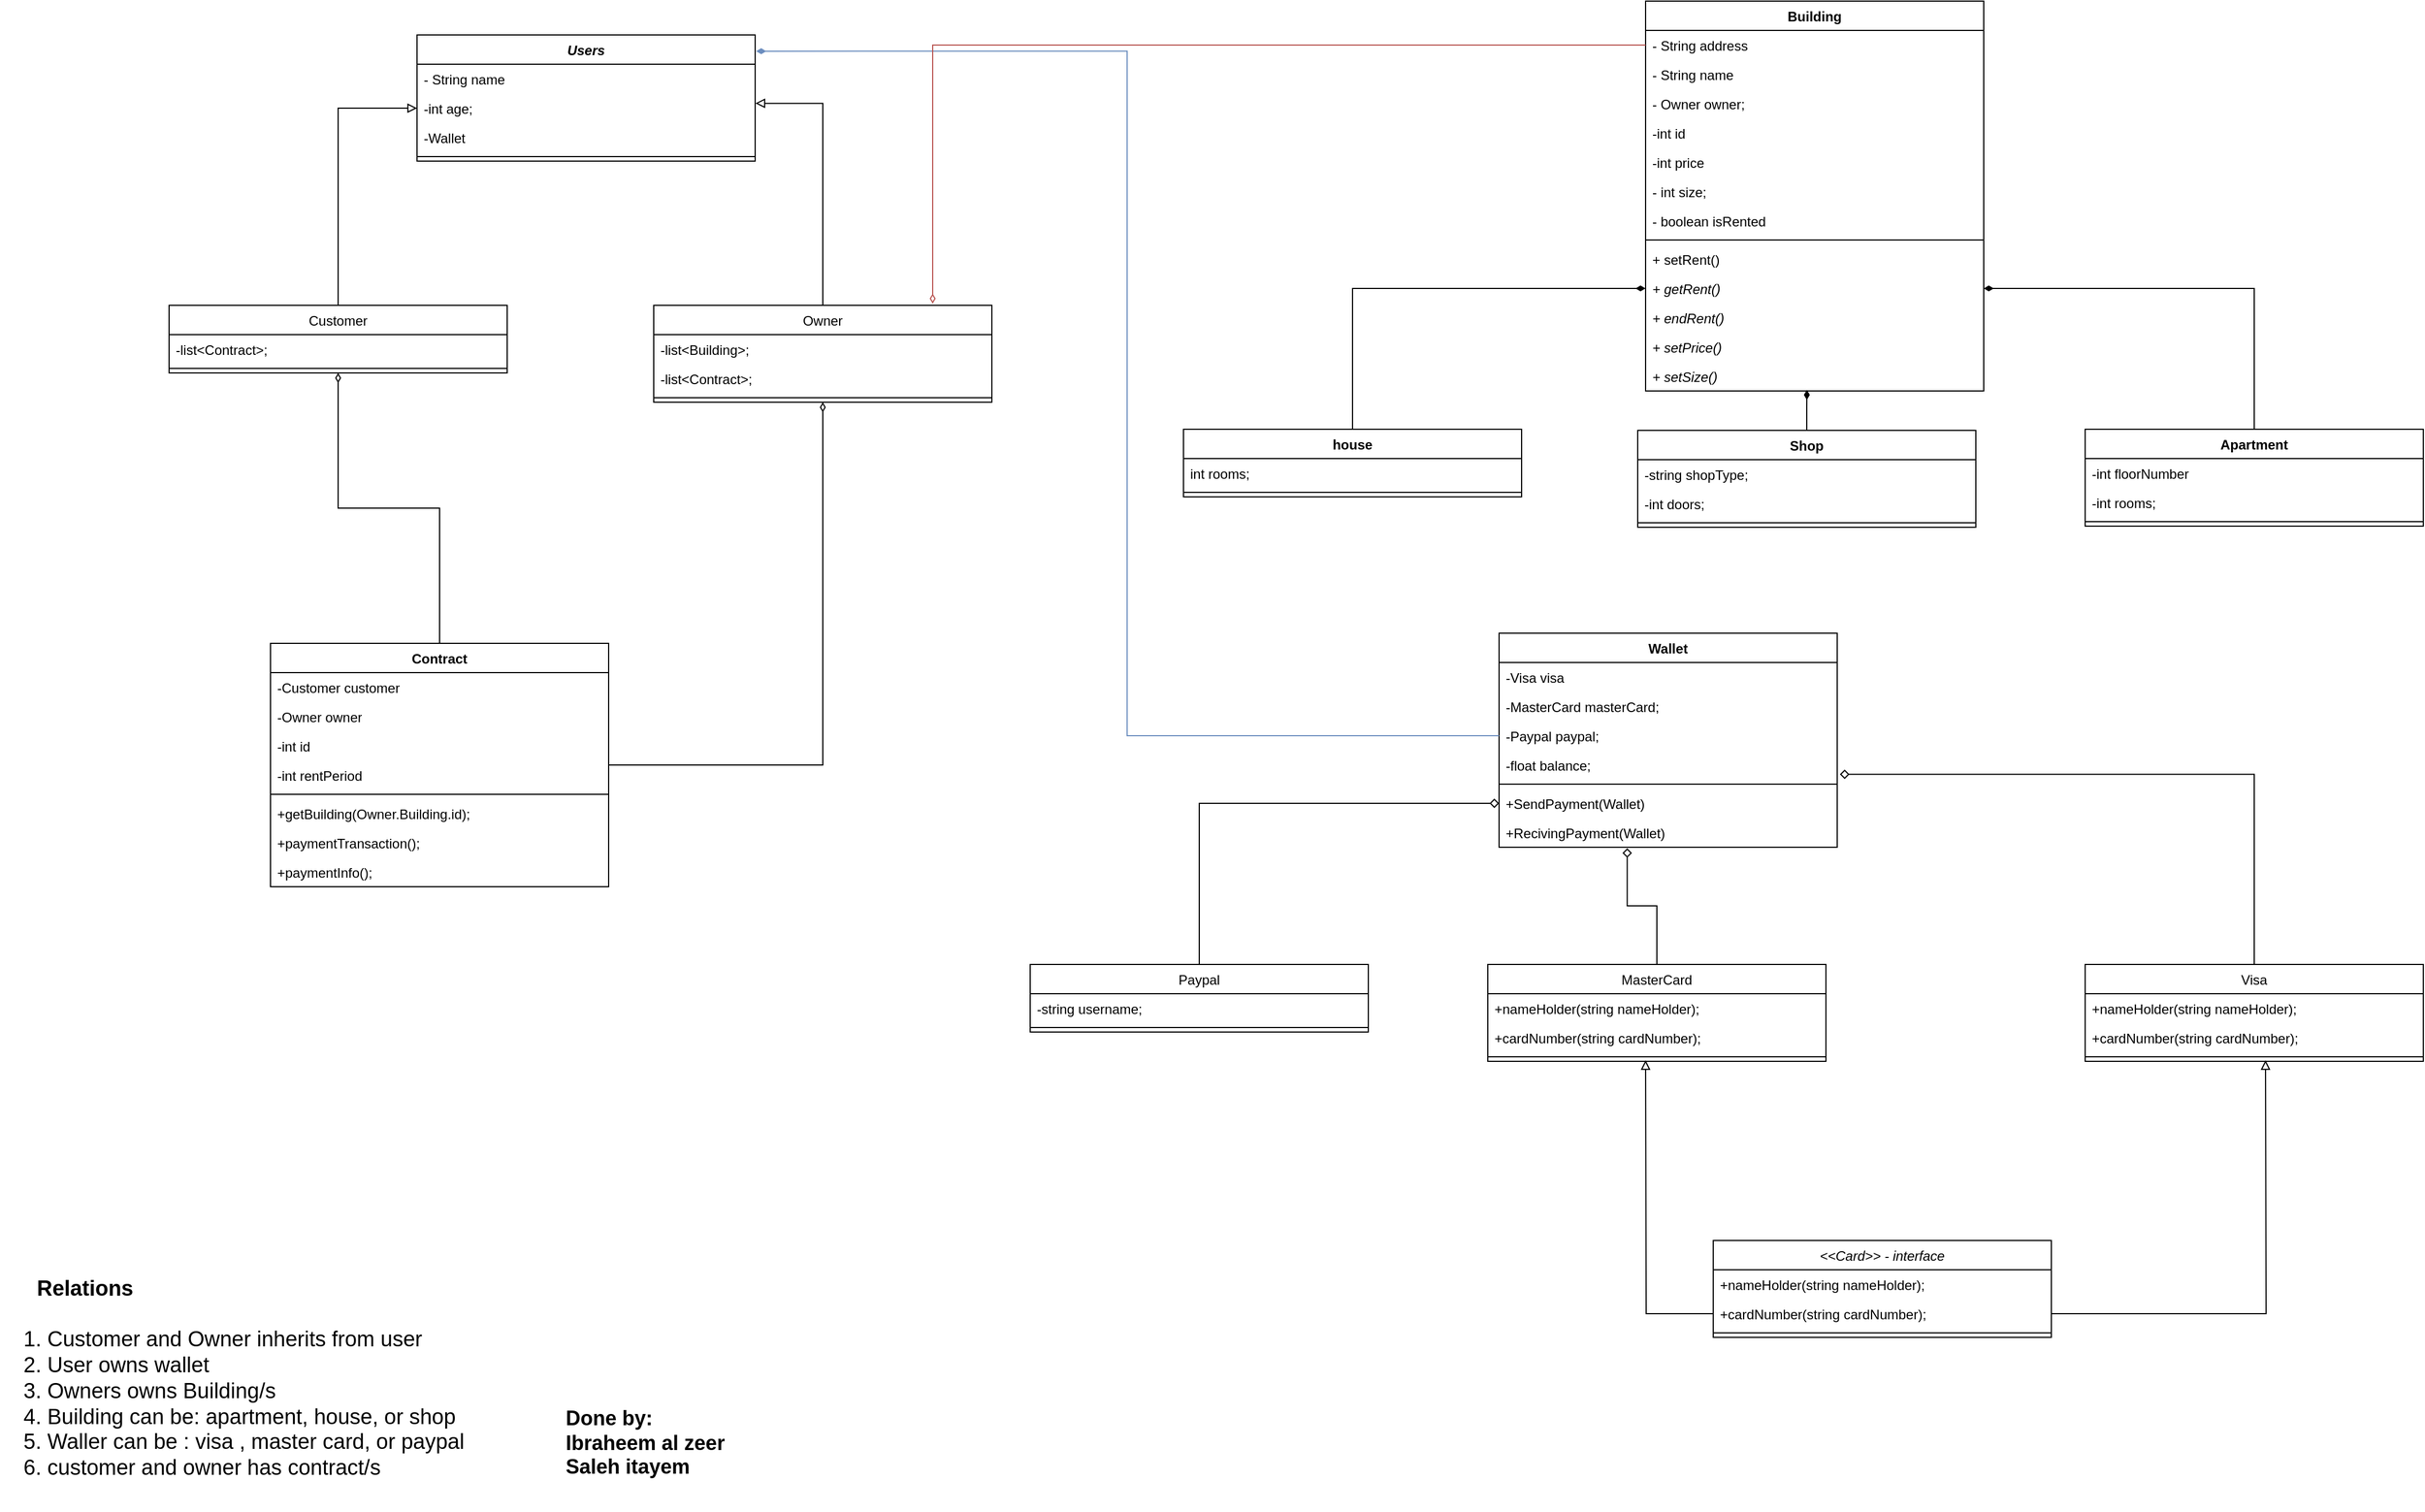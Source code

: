 <mxfile version="24.7.1" type="device">
  <diagram name="Page-1" id="h63VGv1vpdmXyHcXZFFz">
    <mxGraphModel dx="3648" dy="1568" grid="1" gridSize="10" guides="1" tooltips="1" connect="1" arrows="1" fold="1" page="1" pageScale="1" pageWidth="1200" pageHeight="500" math="0" shadow="0">
      <root>
        <mxCell id="0" />
        <mxCell id="1" parent="0" />
        <mxCell id="QfiqLgkKjQUeJas2C5BM-3" value="Building" style="swimlane;fontStyle=1;align=center;verticalAlign=top;childLayout=stackLayout;horizontal=1;startSize=26;horizontalStack=0;resizeParent=1;resizeParentMax=0;resizeLast=0;collapsible=1;marginBottom=0;whiteSpace=wrap;html=1;" parent="1" vertex="1">
          <mxGeometry x="280" y="110" width="300" height="346" as="geometry" />
        </mxCell>
        <mxCell id="QfiqLgkKjQUeJas2C5BM-4" value="- String address" style="text;strokeColor=none;fillColor=none;align=left;verticalAlign=top;spacingLeft=4;spacingRight=4;overflow=hidden;rotatable=0;points=[[0,0.5],[1,0.5]];portConstraint=eastwest;whiteSpace=wrap;html=1;" parent="QfiqLgkKjQUeJas2C5BM-3" vertex="1">
          <mxGeometry y="26" width="300" height="26" as="geometry" />
        </mxCell>
        <mxCell id="QfiqLgkKjQUeJas2C5BM-7" value="- String name" style="text;strokeColor=none;fillColor=none;align=left;verticalAlign=top;spacingLeft=4;spacingRight=4;overflow=hidden;rotatable=0;points=[[0,0.5],[1,0.5]];portConstraint=eastwest;whiteSpace=wrap;html=1;" parent="QfiqLgkKjQUeJas2C5BM-3" vertex="1">
          <mxGeometry y="52" width="300" height="26" as="geometry" />
        </mxCell>
        <mxCell id="QfiqLgkKjQUeJas2C5BM-9" value="- Owner owner;" style="text;strokeColor=none;fillColor=none;align=left;verticalAlign=top;spacingLeft=4;spacingRight=4;overflow=hidden;rotatable=0;points=[[0,0.5],[1,0.5]];portConstraint=eastwest;whiteSpace=wrap;html=1;" parent="QfiqLgkKjQUeJas2C5BM-3" vertex="1">
          <mxGeometry y="78" width="300" height="26" as="geometry" />
        </mxCell>
        <mxCell id="3cV9rweHaAhTVy3qozHT-165" value="-int id" style="text;strokeColor=none;fillColor=none;align=left;verticalAlign=top;spacingLeft=4;spacingRight=4;overflow=hidden;rotatable=0;points=[[0,0.5],[1,0.5]];portConstraint=eastwest;whiteSpace=wrap;html=1;" vertex="1" parent="QfiqLgkKjQUeJas2C5BM-3">
          <mxGeometry y="104" width="300" height="26" as="geometry" />
        </mxCell>
        <mxCell id="3cV9rweHaAhTVy3qozHT-25" value="-int price" style="text;strokeColor=none;fillColor=none;align=left;verticalAlign=top;spacingLeft=4;spacingRight=4;overflow=hidden;rotatable=0;points=[[0,0.5],[1,0.5]];portConstraint=eastwest;whiteSpace=wrap;html=1;" vertex="1" parent="QfiqLgkKjQUeJas2C5BM-3">
          <mxGeometry y="130" width="300" height="26" as="geometry" />
        </mxCell>
        <mxCell id="3cV9rweHaAhTVy3qozHT-23" value="- int size;" style="text;strokeColor=none;fillColor=none;align=left;verticalAlign=top;spacingLeft=4;spacingRight=4;overflow=hidden;rotatable=0;points=[[0,0.5],[1,0.5]];portConstraint=eastwest;whiteSpace=wrap;html=1;" vertex="1" parent="QfiqLgkKjQUeJas2C5BM-3">
          <mxGeometry y="156" width="300" height="26" as="geometry" />
        </mxCell>
        <mxCell id="QfiqLgkKjQUeJas2C5BM-8" value="- boolean isRented" style="text;strokeColor=none;fillColor=none;align=left;verticalAlign=top;spacingLeft=4;spacingRight=4;overflow=hidden;rotatable=0;points=[[0,0.5],[1,0.5]];portConstraint=eastwest;whiteSpace=wrap;html=1;" parent="QfiqLgkKjQUeJas2C5BM-3" vertex="1">
          <mxGeometry y="182" width="300" height="26" as="geometry" />
        </mxCell>
        <mxCell id="QfiqLgkKjQUeJas2C5BM-5" value="" style="line;strokeWidth=1;fillColor=none;align=left;verticalAlign=middle;spacingTop=-1;spacingLeft=3;spacingRight=3;rotatable=0;labelPosition=right;points=[];portConstraint=eastwest;strokeColor=inherit;" parent="QfiqLgkKjQUeJas2C5BM-3" vertex="1">
          <mxGeometry y="208" width="300" height="8" as="geometry" />
        </mxCell>
        <mxCell id="QfiqLgkKjQUeJas2C5BM-6" value="+ setRent()" style="text;strokeColor=none;fillColor=none;align=left;verticalAlign=top;spacingLeft=4;spacingRight=4;overflow=hidden;rotatable=0;points=[[0,0.5],[1,0.5]];portConstraint=eastwest;whiteSpace=wrap;html=1;" parent="QfiqLgkKjQUeJas2C5BM-3" vertex="1">
          <mxGeometry y="216" width="300" height="26" as="geometry" />
        </mxCell>
        <mxCell id="QfiqLgkKjQUeJas2C5BM-10" value="&lt;i&gt;+ getRent()&lt;/i&gt;" style="text;strokeColor=none;fillColor=none;align=left;verticalAlign=top;spacingLeft=4;spacingRight=4;overflow=hidden;rotatable=0;points=[[0,0.5],[1,0.5]];portConstraint=eastwest;whiteSpace=wrap;html=1;" parent="QfiqLgkKjQUeJas2C5BM-3" vertex="1">
          <mxGeometry y="242" width="300" height="26" as="geometry" />
        </mxCell>
        <mxCell id="QfiqLgkKjQUeJas2C5BM-11" value="&lt;i&gt;+ endRent()&lt;/i&gt;" style="text;strokeColor=none;fillColor=none;align=left;verticalAlign=top;spacingLeft=4;spacingRight=4;overflow=hidden;rotatable=0;points=[[0,0.5],[1,0.5]];portConstraint=eastwest;whiteSpace=wrap;html=1;" parent="QfiqLgkKjQUeJas2C5BM-3" vertex="1">
          <mxGeometry y="268" width="300" height="26" as="geometry" />
        </mxCell>
        <mxCell id="3cV9rweHaAhTVy3qozHT-26" value="&lt;i&gt;+ setPrice()&lt;/i&gt;" style="text;strokeColor=none;fillColor=none;align=left;verticalAlign=top;spacingLeft=4;spacingRight=4;overflow=hidden;rotatable=0;points=[[0,0.5],[1,0.5]];portConstraint=eastwest;whiteSpace=wrap;html=1;" vertex="1" parent="QfiqLgkKjQUeJas2C5BM-3">
          <mxGeometry y="294" width="300" height="26" as="geometry" />
        </mxCell>
        <mxCell id="3cV9rweHaAhTVy3qozHT-22" value="&lt;i&gt;+ setSize()&lt;span style=&quot;color: rgba(0, 0, 0, 0); font-family: monospace; font-size: 0px; text-wrap: nowrap;&quot;&gt;%3CmxGraphModel%3E%3Croot%3E%3CmxCell%20id%3D%220%22%2F%3E%3CmxCell%20id%3D%221%22%20parent%3D%220%22%2F%3E%3CmxCell%20id%3D%222%22%20value%3D%22-%20int%20size%3B%22%20style%3D%22text%3BstrokeColor%3Dnone%3BfillColor%3Dnone%3Balign%3Dleft%3BverticalAlign%3Dtop%3BspacingLeft%3D4%3BspacingRight%3D4%3Boverflow%3Dhidden%3Brotatable%3D0%3Bpoints%3D%5B%5B0%2C0.5%5D%2C%5B1%2C0.5%5D%5D%3BportConstraint%3Deastwest%3BwhiteSpace%3Dwrap%3Bhtml%3D1%3B%22%20vertex%3D%221%22%20parent%3D%221%22%3E%3CmxGeometry%20x%3D%22490%22%20y%3D%22134%22%20width%3D%22300%22%20height%3D%2226%22%20as%3D%22geometry%22%2F%3E%3C%2FmxCell%3E%3C%2Froot%3E%3C%2FmxGraphModel%3E&lt;/span&gt;&lt;/i&gt;" style="text;strokeColor=none;fillColor=none;align=left;verticalAlign=top;spacingLeft=4;spacingRight=4;overflow=hidden;rotatable=0;points=[[0,0.5],[1,0.5]];portConstraint=eastwest;whiteSpace=wrap;html=1;" vertex="1" parent="QfiqLgkKjQUeJas2C5BM-3">
          <mxGeometry y="320" width="300" height="26" as="geometry" />
        </mxCell>
        <mxCell id="3cV9rweHaAhTVy3qozHT-2" value="&lt;i&gt;Users&lt;/i&gt;" style="swimlane;fontStyle=1;align=center;verticalAlign=top;childLayout=stackLayout;horizontal=1;startSize=26;horizontalStack=0;resizeParent=1;resizeParentMax=0;resizeLast=0;collapsible=1;marginBottom=0;whiteSpace=wrap;html=1;" vertex="1" parent="1">
          <mxGeometry x="-810" y="140" width="300" height="112" as="geometry" />
        </mxCell>
        <mxCell id="3cV9rweHaAhTVy3qozHT-3" value="- String name" style="text;strokeColor=none;fillColor=none;align=left;verticalAlign=top;spacingLeft=4;spacingRight=4;overflow=hidden;rotatable=0;points=[[0,0.5],[1,0.5]];portConstraint=eastwest;whiteSpace=wrap;html=1;" vertex="1" parent="3cV9rweHaAhTVy3qozHT-2">
          <mxGeometry y="26" width="300" height="26" as="geometry" />
        </mxCell>
        <mxCell id="3cV9rweHaAhTVy3qozHT-4" value="-int age;" style="text;strokeColor=none;fillColor=none;align=left;verticalAlign=top;spacingLeft=4;spacingRight=4;overflow=hidden;rotatable=0;points=[[0,0.5],[1,0.5]];portConstraint=eastwest;whiteSpace=wrap;html=1;" vertex="1" parent="3cV9rweHaAhTVy3qozHT-2">
          <mxGeometry y="52" width="300" height="26" as="geometry" />
        </mxCell>
        <mxCell id="3cV9rweHaAhTVy3qozHT-5" value="-Wallet" style="text;strokeColor=none;fillColor=none;align=left;verticalAlign=top;spacingLeft=4;spacingRight=4;overflow=hidden;rotatable=0;points=[[0,0.5],[1,0.5]];portConstraint=eastwest;whiteSpace=wrap;html=1;" vertex="1" parent="3cV9rweHaAhTVy3qozHT-2">
          <mxGeometry y="78" width="300" height="26" as="geometry" />
        </mxCell>
        <mxCell id="3cV9rweHaAhTVy3qozHT-7" value="" style="line;strokeWidth=1;fillColor=none;align=left;verticalAlign=middle;spacingTop=-1;spacingLeft=3;spacingRight=3;rotatable=0;labelPosition=right;points=[];portConstraint=eastwest;strokeColor=inherit;" vertex="1" parent="3cV9rweHaAhTVy3qozHT-2">
          <mxGeometry y="104" width="300" height="8" as="geometry" />
        </mxCell>
        <mxCell id="3cV9rweHaAhTVy3qozHT-54" style="edgeStyle=orthogonalEdgeStyle;rounded=0;orthogonalLoop=1;jettySize=auto;html=1;entryX=1;entryY=0.5;entryDx=0;entryDy=0;endArrow=diamondThin;endFill=1;" edge="1" parent="1" source="3cV9rweHaAhTVy3qozHT-27" target="QfiqLgkKjQUeJas2C5BM-10">
          <mxGeometry relative="1" as="geometry" />
        </mxCell>
        <mxCell id="3cV9rweHaAhTVy3qozHT-27" value="Apartment" style="swimlane;fontStyle=1;align=center;verticalAlign=top;childLayout=stackLayout;horizontal=1;startSize=26;horizontalStack=0;resizeParent=1;resizeParentMax=0;resizeLast=0;collapsible=1;marginBottom=0;whiteSpace=wrap;html=1;" vertex="1" parent="1">
          <mxGeometry x="670" y="490" width="300" height="86" as="geometry" />
        </mxCell>
        <mxCell id="3cV9rweHaAhTVy3qozHT-43" value="-int floorNumber" style="text;strokeColor=none;fillColor=none;align=left;verticalAlign=top;spacingLeft=4;spacingRight=4;overflow=hidden;rotatable=0;points=[[0,0.5],[1,0.5]];portConstraint=eastwest;whiteSpace=wrap;html=1;" vertex="1" parent="3cV9rweHaAhTVy3qozHT-27">
          <mxGeometry y="26" width="300" height="26" as="geometry" />
        </mxCell>
        <mxCell id="3cV9rweHaAhTVy3qozHT-33" value="-int rooms;" style="text;strokeColor=none;fillColor=none;align=left;verticalAlign=top;spacingLeft=4;spacingRight=4;overflow=hidden;rotatable=0;points=[[0,0.5],[1,0.5]];portConstraint=eastwest;whiteSpace=wrap;html=1;" vertex="1" parent="3cV9rweHaAhTVy3qozHT-27">
          <mxGeometry y="52" width="300" height="26" as="geometry" />
        </mxCell>
        <mxCell id="3cV9rweHaAhTVy3qozHT-34" value="" style="line;strokeWidth=1;fillColor=none;align=left;verticalAlign=middle;spacingTop=-1;spacingLeft=3;spacingRight=3;rotatable=0;labelPosition=right;points=[];portConstraint=eastwest;strokeColor=inherit;" vertex="1" parent="3cV9rweHaAhTVy3qozHT-27">
          <mxGeometry y="78" width="300" height="8" as="geometry" />
        </mxCell>
        <mxCell id="3cV9rweHaAhTVy3qozHT-40" value="Shop" style="swimlane;fontStyle=1;align=center;verticalAlign=top;childLayout=stackLayout;horizontal=1;startSize=26;horizontalStack=0;resizeParent=1;resizeParentMax=0;resizeLast=0;collapsible=1;marginBottom=0;whiteSpace=wrap;html=1;" vertex="1" parent="1">
          <mxGeometry x="273" y="491" width="300" height="86" as="geometry" />
        </mxCell>
        <mxCell id="3cV9rweHaAhTVy3qozHT-41" value="-string shopType;" style="text;strokeColor=none;fillColor=none;align=left;verticalAlign=top;spacingLeft=4;spacingRight=4;overflow=hidden;rotatable=0;points=[[0,0.5],[1,0.5]];portConstraint=eastwest;whiteSpace=wrap;html=1;" vertex="1" parent="3cV9rweHaAhTVy3qozHT-40">
          <mxGeometry y="26" width="300" height="26" as="geometry" />
        </mxCell>
        <mxCell id="3cV9rweHaAhTVy3qozHT-44" value="-int doors;" style="text;strokeColor=none;fillColor=none;align=left;verticalAlign=top;spacingLeft=4;spacingRight=4;overflow=hidden;rotatable=0;points=[[0,0.5],[1,0.5]];portConstraint=eastwest;whiteSpace=wrap;html=1;" vertex="1" parent="3cV9rweHaAhTVy3qozHT-40">
          <mxGeometry y="52" width="300" height="26" as="geometry" />
        </mxCell>
        <mxCell id="3cV9rweHaAhTVy3qozHT-42" value="" style="line;strokeWidth=1;fillColor=none;align=left;verticalAlign=middle;spacingTop=-1;spacingLeft=3;spacingRight=3;rotatable=0;labelPosition=right;points=[];portConstraint=eastwest;strokeColor=inherit;" vertex="1" parent="3cV9rweHaAhTVy3qozHT-40">
          <mxGeometry y="78" width="300" height="8" as="geometry" />
        </mxCell>
        <mxCell id="3cV9rweHaAhTVy3qozHT-56" style="edgeStyle=orthogonalEdgeStyle;rounded=0;orthogonalLoop=1;jettySize=auto;html=1;entryX=0;entryY=0.5;entryDx=0;entryDy=0;endArrow=diamondThin;endFill=1;" edge="1" parent="1" source="3cV9rweHaAhTVy3qozHT-45" target="QfiqLgkKjQUeJas2C5BM-10">
          <mxGeometry relative="1" as="geometry" />
        </mxCell>
        <mxCell id="3cV9rweHaAhTVy3qozHT-45" value="house" style="swimlane;fontStyle=1;align=center;verticalAlign=top;childLayout=stackLayout;horizontal=1;startSize=26;horizontalStack=0;resizeParent=1;resizeParentMax=0;resizeLast=0;collapsible=1;marginBottom=0;whiteSpace=wrap;html=1;" vertex="1" parent="1">
          <mxGeometry x="-130" y="490" width="300" height="60" as="geometry" />
        </mxCell>
        <mxCell id="3cV9rweHaAhTVy3qozHT-47" value="int rooms;" style="text;strokeColor=none;fillColor=none;align=left;verticalAlign=top;spacingLeft=4;spacingRight=4;overflow=hidden;rotatable=0;points=[[0,0.5],[1,0.5]];portConstraint=eastwest;whiteSpace=wrap;html=1;" vertex="1" parent="3cV9rweHaAhTVy3qozHT-45">
          <mxGeometry y="26" width="300" height="26" as="geometry" />
        </mxCell>
        <mxCell id="3cV9rweHaAhTVy3qozHT-48" value="" style="line;strokeWidth=1;fillColor=none;align=left;verticalAlign=middle;spacingTop=-1;spacingLeft=3;spacingRight=3;rotatable=0;labelPosition=right;points=[];portConstraint=eastwest;strokeColor=inherit;" vertex="1" parent="3cV9rweHaAhTVy3qozHT-45">
          <mxGeometry y="52" width="300" height="8" as="geometry" />
        </mxCell>
        <mxCell id="3cV9rweHaAhTVy3qozHT-55" style="edgeStyle=orthogonalEdgeStyle;rounded=0;orthogonalLoop=1;jettySize=auto;html=1;entryX=0.477;entryY=0.962;entryDx=0;entryDy=0;entryPerimeter=0;endArrow=diamondThin;endFill=1;" edge="1" parent="1" source="3cV9rweHaAhTVy3qozHT-40" target="3cV9rweHaAhTVy3qozHT-22">
          <mxGeometry relative="1" as="geometry" />
        </mxCell>
        <mxCell id="3cV9rweHaAhTVy3qozHT-57" value="&lt;span style=&quot;font-weight: normal;&quot;&gt;Owner&lt;/span&gt;" style="swimlane;fontStyle=1;align=center;verticalAlign=top;childLayout=stackLayout;horizontal=1;startSize=26;horizontalStack=0;resizeParent=1;resizeParentMax=0;resizeLast=0;collapsible=1;marginBottom=0;whiteSpace=wrap;html=1;" vertex="1" parent="1">
          <mxGeometry x="-600" y="380" width="300" height="86" as="geometry" />
        </mxCell>
        <mxCell id="3cV9rweHaAhTVy3qozHT-62" value="-list&amp;lt;Building&amp;gt;;" style="text;strokeColor=none;fillColor=none;align=left;verticalAlign=top;spacingLeft=4;spacingRight=4;overflow=hidden;rotatable=0;points=[[0,0.5],[1,0.5]];portConstraint=eastwest;whiteSpace=wrap;html=1;" vertex="1" parent="3cV9rweHaAhTVy3qozHT-57">
          <mxGeometry y="26" width="300" height="26" as="geometry" />
        </mxCell>
        <mxCell id="3cV9rweHaAhTVy3qozHT-65" value="-list&amp;lt;Contract&amp;gt;;" style="text;strokeColor=none;fillColor=none;align=left;verticalAlign=top;spacingLeft=4;spacingRight=4;overflow=hidden;rotatable=0;points=[[0,0.5],[1,0.5]];portConstraint=eastwest;whiteSpace=wrap;html=1;" vertex="1" parent="3cV9rweHaAhTVy3qozHT-57">
          <mxGeometry y="52" width="300" height="26" as="geometry" />
        </mxCell>
        <mxCell id="3cV9rweHaAhTVy3qozHT-63" value="" style="line;strokeWidth=1;fillColor=none;align=left;verticalAlign=middle;spacingTop=-1;spacingLeft=3;spacingRight=3;rotatable=0;labelPosition=right;points=[];portConstraint=eastwest;strokeColor=inherit;" vertex="1" parent="3cV9rweHaAhTVy3qozHT-57">
          <mxGeometry y="78" width="300" height="8" as="geometry" />
        </mxCell>
        <mxCell id="3cV9rweHaAhTVy3qozHT-84" style="edgeStyle=orthogonalEdgeStyle;rounded=0;orthogonalLoop=1;jettySize=auto;html=1;entryX=0;entryY=0.5;entryDx=0;entryDy=0;endArrow=block;endFill=0;" edge="1" parent="1" source="3cV9rweHaAhTVy3qozHT-66" target="3cV9rweHaAhTVy3qozHT-4">
          <mxGeometry relative="1" as="geometry" />
        </mxCell>
        <mxCell id="3cV9rweHaAhTVy3qozHT-66" value="&lt;span style=&quot;font-weight: normal;&quot;&gt;Customer&lt;/span&gt;" style="swimlane;fontStyle=1;align=center;verticalAlign=top;childLayout=stackLayout;horizontal=1;startSize=26;horizontalStack=0;resizeParent=1;resizeParentMax=0;resizeLast=0;collapsible=1;marginBottom=0;whiteSpace=wrap;html=1;" vertex="1" parent="1">
          <mxGeometry x="-1030" y="380" width="300" height="60" as="geometry" />
        </mxCell>
        <mxCell id="3cV9rweHaAhTVy3qozHT-68" value="-list&amp;lt;Contract&amp;gt;;" style="text;strokeColor=none;fillColor=none;align=left;verticalAlign=top;spacingLeft=4;spacingRight=4;overflow=hidden;rotatable=0;points=[[0,0.5],[1,0.5]];portConstraint=eastwest;whiteSpace=wrap;html=1;" vertex="1" parent="3cV9rweHaAhTVy3qozHT-66">
          <mxGeometry y="26" width="300" height="26" as="geometry" />
        </mxCell>
        <mxCell id="3cV9rweHaAhTVy3qozHT-70" value="" style="line;strokeWidth=1;fillColor=none;align=left;verticalAlign=middle;spacingTop=-1;spacingLeft=3;spacingRight=3;rotatable=0;labelPosition=right;points=[];portConstraint=eastwest;strokeColor=inherit;" vertex="1" parent="3cV9rweHaAhTVy3qozHT-66">
          <mxGeometry y="52" width="300" height="8" as="geometry" />
        </mxCell>
        <mxCell id="3cV9rweHaAhTVy3qozHT-85" style="edgeStyle=orthogonalEdgeStyle;rounded=0;orthogonalLoop=1;jettySize=auto;html=1;entryX=1.001;entryY=0.335;entryDx=0;entryDy=0;entryPerimeter=0;endArrow=block;endFill=0;" edge="1" parent="1" source="3cV9rweHaAhTVy3qozHT-57" target="3cV9rweHaAhTVy3qozHT-4">
          <mxGeometry relative="1" as="geometry" />
        </mxCell>
        <mxCell id="3cV9rweHaAhTVy3qozHT-110" value="Wallet" style="swimlane;fontStyle=1;align=center;verticalAlign=top;childLayout=stackLayout;horizontal=1;startSize=26;horizontalStack=0;resizeParent=1;resizeParentMax=0;resizeLast=0;collapsible=1;marginBottom=0;whiteSpace=wrap;html=1;" vertex="1" parent="1">
          <mxGeometry x="150" y="671" width="300" height="190" as="geometry" />
        </mxCell>
        <mxCell id="3cV9rweHaAhTVy3qozHT-111" value="-Visa visa" style="text;strokeColor=none;fillColor=none;align=left;verticalAlign=top;spacingLeft=4;spacingRight=4;overflow=hidden;rotatable=0;points=[[0,0.5],[1,0.5]];portConstraint=eastwest;whiteSpace=wrap;html=1;" vertex="1" parent="3cV9rweHaAhTVy3qozHT-110">
          <mxGeometry y="26" width="300" height="26" as="geometry" />
        </mxCell>
        <mxCell id="3cV9rweHaAhTVy3qozHT-112" value="-MasterCard masterCard;" style="text;strokeColor=none;fillColor=none;align=left;verticalAlign=top;spacingLeft=4;spacingRight=4;overflow=hidden;rotatable=0;points=[[0,0.5],[1,0.5]];portConstraint=eastwest;whiteSpace=wrap;html=1;" vertex="1" parent="3cV9rweHaAhTVy3qozHT-110">
          <mxGeometry y="52" width="300" height="26" as="geometry" />
        </mxCell>
        <mxCell id="3cV9rweHaAhTVy3qozHT-113" value="-Paypal paypal;" style="text;strokeColor=none;fillColor=none;align=left;verticalAlign=top;spacingLeft=4;spacingRight=4;overflow=hidden;rotatable=0;points=[[0,0.5],[1,0.5]];portConstraint=eastwest;whiteSpace=wrap;html=1;" vertex="1" parent="3cV9rweHaAhTVy3qozHT-110">
          <mxGeometry y="78" width="300" height="26" as="geometry" />
        </mxCell>
        <mxCell id="3cV9rweHaAhTVy3qozHT-114" value="-float balance;" style="text;strokeColor=none;fillColor=none;align=left;verticalAlign=top;spacingLeft=4;spacingRight=4;overflow=hidden;rotatable=0;points=[[0,0.5],[1,0.5]];portConstraint=eastwest;whiteSpace=wrap;html=1;" vertex="1" parent="3cV9rweHaAhTVy3qozHT-110">
          <mxGeometry y="104" width="300" height="26" as="geometry" />
        </mxCell>
        <mxCell id="3cV9rweHaAhTVy3qozHT-115" value="" style="line;strokeWidth=1;fillColor=none;align=left;verticalAlign=middle;spacingTop=-1;spacingLeft=3;spacingRight=3;rotatable=0;labelPosition=right;points=[];portConstraint=eastwest;strokeColor=inherit;" vertex="1" parent="3cV9rweHaAhTVy3qozHT-110">
          <mxGeometry y="130" width="300" height="8" as="geometry" />
        </mxCell>
        <mxCell id="3cV9rweHaAhTVy3qozHT-116" value="+SendPayment(Wallet)" style="text;strokeColor=none;fillColor=none;align=left;verticalAlign=top;spacingLeft=4;spacingRight=4;overflow=hidden;rotatable=0;points=[[0,0.5],[1,0.5]];portConstraint=eastwest;whiteSpace=wrap;html=1;" vertex="1" parent="3cV9rweHaAhTVy3qozHT-110">
          <mxGeometry y="138" width="300" height="26" as="geometry" />
        </mxCell>
        <mxCell id="3cV9rweHaAhTVy3qozHT-117" value="+RecivingPayment(Wallet)" style="text;strokeColor=none;fillColor=none;align=left;verticalAlign=top;spacingLeft=4;spacingRight=4;overflow=hidden;rotatable=0;points=[[0,0.5],[1,0.5]];portConstraint=eastwest;whiteSpace=wrap;html=1;" vertex="1" parent="3cV9rweHaAhTVy3qozHT-110">
          <mxGeometry y="164" width="300" height="26" as="geometry" />
        </mxCell>
        <mxCell id="3cV9rweHaAhTVy3qozHT-138" style="edgeStyle=orthogonalEdgeStyle;rounded=0;orthogonalLoop=1;jettySize=auto;html=1;fillColor=#f8cecc;strokeColor=none;" edge="1" parent="1" source="3cV9rweHaAhTVy3qozHT-118" target="3cV9rweHaAhTVy3qozHT-117">
          <mxGeometry relative="1" as="geometry" />
        </mxCell>
        <mxCell id="3cV9rweHaAhTVy3qozHT-118" value="&lt;span style=&quot;font-weight: normal;&quot;&gt;Visa&lt;/span&gt;" style="swimlane;fontStyle=1;align=center;verticalAlign=top;childLayout=stackLayout;horizontal=1;startSize=26;horizontalStack=0;resizeParent=1;resizeParentMax=0;resizeLast=0;collapsible=1;marginBottom=0;whiteSpace=wrap;html=1;" vertex="1" parent="1">
          <mxGeometry x="670" y="965" width="300" height="86" as="geometry" />
        </mxCell>
        <mxCell id="3cV9rweHaAhTVy3qozHT-119" value="+nameHolder(string nameHolder);" style="text;strokeColor=none;fillColor=none;align=left;verticalAlign=top;spacingLeft=4;spacingRight=4;overflow=hidden;rotatable=0;points=[[0,0.5],[1,0.5]];portConstraint=eastwest;whiteSpace=wrap;html=1;" vertex="1" parent="3cV9rweHaAhTVy3qozHT-118">
          <mxGeometry y="26" width="300" height="26" as="geometry" />
        </mxCell>
        <mxCell id="3cV9rweHaAhTVy3qozHT-120" value="+cardNumber(string cardNumber);" style="text;strokeColor=none;fillColor=none;align=left;verticalAlign=top;spacingLeft=4;spacingRight=4;overflow=hidden;rotatable=0;points=[[0,0.5],[1,0.5]];portConstraint=eastwest;whiteSpace=wrap;html=1;" vertex="1" parent="3cV9rweHaAhTVy3qozHT-118">
          <mxGeometry y="52" width="300" height="26" as="geometry" />
        </mxCell>
        <mxCell id="3cV9rweHaAhTVy3qozHT-121" value="" style="line;strokeWidth=1;fillColor=none;align=left;verticalAlign=middle;spacingTop=-1;spacingLeft=3;spacingRight=3;rotatable=0;labelPosition=right;points=[];portConstraint=eastwest;strokeColor=inherit;" vertex="1" parent="3cV9rweHaAhTVy3qozHT-118">
          <mxGeometry y="78" width="300" height="8" as="geometry" />
        </mxCell>
        <mxCell id="3cV9rweHaAhTVy3qozHT-122" value="&lt;span style=&quot;font-weight: normal;&quot;&gt;MasterCard&lt;/span&gt;" style="swimlane;fontStyle=1;align=center;verticalAlign=top;childLayout=stackLayout;horizontal=1;startSize=26;horizontalStack=0;resizeParent=1;resizeParentMax=0;resizeLast=0;collapsible=1;marginBottom=0;whiteSpace=wrap;html=1;" vertex="1" parent="1">
          <mxGeometry x="140" y="965" width="300" height="86" as="geometry" />
        </mxCell>
        <mxCell id="3cV9rweHaAhTVy3qozHT-123" value="+nameHolder(string nameHolder);" style="text;strokeColor=none;fillColor=none;align=left;verticalAlign=top;spacingLeft=4;spacingRight=4;overflow=hidden;rotatable=0;points=[[0,0.5],[1,0.5]];portConstraint=eastwest;whiteSpace=wrap;html=1;" vertex="1" parent="3cV9rweHaAhTVy3qozHT-122">
          <mxGeometry y="26" width="300" height="26" as="geometry" />
        </mxCell>
        <mxCell id="3cV9rweHaAhTVy3qozHT-124" value="+cardNumber(string cardNumber);" style="text;strokeColor=none;fillColor=none;align=left;verticalAlign=top;spacingLeft=4;spacingRight=4;overflow=hidden;rotatable=0;points=[[0,0.5],[1,0.5]];portConstraint=eastwest;whiteSpace=wrap;html=1;" vertex="1" parent="3cV9rweHaAhTVy3qozHT-122">
          <mxGeometry y="52" width="300" height="26" as="geometry" />
        </mxCell>
        <mxCell id="3cV9rweHaAhTVy3qozHT-125" value="" style="line;strokeWidth=1;fillColor=none;align=left;verticalAlign=middle;spacingTop=-1;spacingLeft=3;spacingRight=3;rotatable=0;labelPosition=right;points=[];portConstraint=eastwest;strokeColor=inherit;" vertex="1" parent="3cV9rweHaAhTVy3qozHT-122">
          <mxGeometry y="78" width="300" height="8" as="geometry" />
        </mxCell>
        <mxCell id="3cV9rweHaAhTVy3qozHT-136" style="edgeStyle=orthogonalEdgeStyle;rounded=0;orthogonalLoop=1;jettySize=auto;html=1;endArrow=diamond;endFill=0;" edge="1" parent="1" source="3cV9rweHaAhTVy3qozHT-126" target="3cV9rweHaAhTVy3qozHT-116">
          <mxGeometry relative="1" as="geometry" />
        </mxCell>
        <mxCell id="3cV9rweHaAhTVy3qozHT-126" value="&lt;span style=&quot;font-weight: normal;&quot;&gt;Paypal&lt;/span&gt;" style="swimlane;fontStyle=1;align=center;verticalAlign=top;childLayout=stackLayout;horizontal=1;startSize=26;horizontalStack=0;resizeParent=1;resizeParentMax=0;resizeLast=0;collapsible=1;marginBottom=0;whiteSpace=wrap;html=1;" vertex="1" parent="1">
          <mxGeometry x="-266" y="965" width="300" height="60" as="geometry" />
        </mxCell>
        <mxCell id="3cV9rweHaAhTVy3qozHT-127" value="-string username;" style="text;strokeColor=none;fillColor=none;align=left;verticalAlign=top;spacingLeft=4;spacingRight=4;overflow=hidden;rotatable=0;points=[[0,0.5],[1,0.5]];portConstraint=eastwest;whiteSpace=wrap;html=1;" vertex="1" parent="3cV9rweHaAhTVy3qozHT-126">
          <mxGeometry y="26" width="300" height="26" as="geometry" />
        </mxCell>
        <mxCell id="3cV9rweHaAhTVy3qozHT-128" value="" style="line;strokeWidth=1;fillColor=none;align=left;verticalAlign=middle;spacingTop=-1;spacingLeft=3;spacingRight=3;rotatable=0;labelPosition=right;points=[];portConstraint=eastwest;strokeColor=inherit;" vertex="1" parent="3cV9rweHaAhTVy3qozHT-126">
          <mxGeometry y="52" width="300" height="8" as="geometry" />
        </mxCell>
        <mxCell id="3cV9rweHaAhTVy3qozHT-129" value="&lt;span style=&quot;font-weight: normal;&quot;&gt;&lt;i&gt;&amp;lt;&amp;lt;Card&amp;gt;&amp;gt; - interface&lt;/i&gt;&lt;/span&gt;" style="swimlane;fontStyle=1;align=center;verticalAlign=top;childLayout=stackLayout;horizontal=1;startSize=26;horizontalStack=0;resizeParent=1;resizeParentMax=0;resizeLast=0;collapsible=1;marginBottom=0;whiteSpace=wrap;html=1;" vertex="1" parent="1">
          <mxGeometry x="340" y="1210" width="300" height="86" as="geometry" />
        </mxCell>
        <mxCell id="3cV9rweHaAhTVy3qozHT-130" value="+nameHolder(string nameHolder);" style="text;strokeColor=none;fillColor=none;align=left;verticalAlign=top;spacingLeft=4;spacingRight=4;overflow=hidden;rotatable=0;points=[[0,0.5],[1,0.5]];portConstraint=eastwest;whiteSpace=wrap;html=1;" vertex="1" parent="3cV9rweHaAhTVy3qozHT-129">
          <mxGeometry y="26" width="300" height="26" as="geometry" />
        </mxCell>
        <mxCell id="3cV9rweHaAhTVy3qozHT-140" style="edgeStyle=orthogonalEdgeStyle;rounded=0;orthogonalLoop=1;jettySize=auto;html=1;exitX=1;exitY=0.5;exitDx=0;exitDy=0;endArrow=block;endFill=0;" edge="1" parent="3cV9rweHaAhTVy3qozHT-129" source="3cV9rweHaAhTVy3qozHT-131">
          <mxGeometry relative="1" as="geometry">
            <mxPoint x="490.0" y="-160" as="targetPoint" />
          </mxGeometry>
        </mxCell>
        <mxCell id="3cV9rweHaAhTVy3qozHT-141" style="edgeStyle=orthogonalEdgeStyle;rounded=0;orthogonalLoop=1;jettySize=auto;html=1;endArrow=block;endFill=0;" edge="1" parent="3cV9rweHaAhTVy3qozHT-129" source="3cV9rweHaAhTVy3qozHT-131">
          <mxGeometry relative="1" as="geometry">
            <mxPoint x="-60.0" y="-160" as="targetPoint" />
          </mxGeometry>
        </mxCell>
        <mxCell id="3cV9rweHaAhTVy3qozHT-131" value="+cardNumber(string cardNumber);" style="text;strokeColor=none;fillColor=none;align=left;verticalAlign=top;spacingLeft=4;spacingRight=4;overflow=hidden;rotatable=0;points=[[0,0.5],[1,0.5]];portConstraint=eastwest;whiteSpace=wrap;html=1;" vertex="1" parent="3cV9rweHaAhTVy3qozHT-129">
          <mxGeometry y="52" width="300" height="26" as="geometry" />
        </mxCell>
        <mxCell id="3cV9rweHaAhTVy3qozHT-132" value="" style="line;strokeWidth=1;fillColor=none;align=left;verticalAlign=middle;spacingTop=-1;spacingLeft=3;spacingRight=3;rotatable=0;labelPosition=right;points=[];portConstraint=eastwest;strokeColor=inherit;" vertex="1" parent="3cV9rweHaAhTVy3qozHT-129">
          <mxGeometry y="78" width="300" height="8" as="geometry" />
        </mxCell>
        <mxCell id="3cV9rweHaAhTVy3qozHT-139" style="edgeStyle=orthogonalEdgeStyle;rounded=0;orthogonalLoop=1;jettySize=auto;html=1;exitX=0.5;exitY=0;exitDx=0;exitDy=0;entryX=1.008;entryY=0.817;entryDx=0;entryDy=0;entryPerimeter=0;endArrow=diamond;endFill=0;" edge="1" parent="1" source="3cV9rweHaAhTVy3qozHT-118" target="3cV9rweHaAhTVy3qozHT-114">
          <mxGeometry relative="1" as="geometry" />
        </mxCell>
        <mxCell id="3cV9rweHaAhTVy3qozHT-142" style="edgeStyle=orthogonalEdgeStyle;rounded=0;orthogonalLoop=1;jettySize=auto;html=1;exitX=0.5;exitY=0;exitDx=0;exitDy=0;entryX=0.379;entryY=1.034;entryDx=0;entryDy=0;entryPerimeter=0;endArrow=diamond;endFill=0;" edge="1" parent="1" source="3cV9rweHaAhTVy3qozHT-122" target="3cV9rweHaAhTVy3qozHT-117">
          <mxGeometry relative="1" as="geometry" />
        </mxCell>
        <mxCell id="3cV9rweHaAhTVy3qozHT-158" style="edgeStyle=orthogonalEdgeStyle;rounded=0;orthogonalLoop=1;jettySize=auto;html=1;entryX=0.5;entryY=1;entryDx=0;entryDy=0;endArrow=diamondThin;endFill=0;" edge="1" parent="1" source="3cV9rweHaAhTVy3qozHT-143" target="3cV9rweHaAhTVy3qozHT-57">
          <mxGeometry relative="1" as="geometry" />
        </mxCell>
        <mxCell id="3cV9rweHaAhTVy3qozHT-159" style="edgeStyle=orthogonalEdgeStyle;rounded=0;orthogonalLoop=1;jettySize=auto;html=1;entryX=0.5;entryY=1;entryDx=0;entryDy=0;endArrow=diamondThin;endFill=0;" edge="1" parent="1" source="3cV9rweHaAhTVy3qozHT-143" target="3cV9rweHaAhTVy3qozHT-66">
          <mxGeometry relative="1" as="geometry" />
        </mxCell>
        <mxCell id="3cV9rweHaAhTVy3qozHT-143" value="Contract" style="swimlane;fontStyle=1;align=center;verticalAlign=top;childLayout=stackLayout;horizontal=1;startSize=26;horizontalStack=0;resizeParent=1;resizeParentMax=0;resizeLast=0;collapsible=1;marginBottom=0;whiteSpace=wrap;html=1;" vertex="1" parent="1">
          <mxGeometry x="-940" y="680" width="300" height="216" as="geometry" />
        </mxCell>
        <mxCell id="3cV9rweHaAhTVy3qozHT-144" value="-Customer customer" style="text;strokeColor=none;fillColor=none;align=left;verticalAlign=top;spacingLeft=4;spacingRight=4;overflow=hidden;rotatable=0;points=[[0,0.5],[1,0.5]];portConstraint=eastwest;whiteSpace=wrap;html=1;" vertex="1" parent="3cV9rweHaAhTVy3qozHT-143">
          <mxGeometry y="26" width="300" height="26" as="geometry" />
        </mxCell>
        <mxCell id="3cV9rweHaAhTVy3qozHT-145" value="-Owner owner" style="text;strokeColor=none;fillColor=none;align=left;verticalAlign=top;spacingLeft=4;spacingRight=4;overflow=hidden;rotatable=0;points=[[0,0.5],[1,0.5]];portConstraint=eastwest;whiteSpace=wrap;html=1;" vertex="1" parent="3cV9rweHaAhTVy3qozHT-143">
          <mxGeometry y="52" width="300" height="26" as="geometry" />
        </mxCell>
        <mxCell id="3cV9rweHaAhTVy3qozHT-166" value="-int id" style="text;strokeColor=none;fillColor=none;align=left;verticalAlign=top;spacingLeft=4;spacingRight=4;overflow=hidden;rotatable=0;points=[[0,0.5],[1,0.5]];portConstraint=eastwest;whiteSpace=wrap;html=1;" vertex="1" parent="3cV9rweHaAhTVy3qozHT-143">
          <mxGeometry y="78" width="300" height="26" as="geometry" />
        </mxCell>
        <mxCell id="3cV9rweHaAhTVy3qozHT-146" value="-int rentPeriod" style="text;strokeColor=none;fillColor=none;align=left;verticalAlign=top;spacingLeft=4;spacingRight=4;overflow=hidden;rotatable=0;points=[[0,0.5],[1,0.5]];portConstraint=eastwest;whiteSpace=wrap;html=1;" vertex="1" parent="3cV9rweHaAhTVy3qozHT-143">
          <mxGeometry y="104" width="300" height="26" as="geometry" />
        </mxCell>
        <mxCell id="3cV9rweHaAhTVy3qozHT-150" value="" style="line;strokeWidth=1;fillColor=none;align=left;verticalAlign=middle;spacingTop=-1;spacingLeft=3;spacingRight=3;rotatable=0;labelPosition=right;points=[];portConstraint=eastwest;strokeColor=inherit;" vertex="1" parent="3cV9rweHaAhTVy3qozHT-143">
          <mxGeometry y="130" width="300" height="8" as="geometry" />
        </mxCell>
        <mxCell id="3cV9rweHaAhTVy3qozHT-164" value="+getBuilding(Owner.Building.id);" style="text;strokeColor=none;fillColor=none;align=left;verticalAlign=top;spacingLeft=4;spacingRight=4;overflow=hidden;rotatable=0;points=[[0,0.5],[1,0.5]];portConstraint=eastwest;whiteSpace=wrap;html=1;" vertex="1" parent="3cV9rweHaAhTVy3qozHT-143">
          <mxGeometry y="138" width="300" height="26" as="geometry" />
        </mxCell>
        <mxCell id="3cV9rweHaAhTVy3qozHT-155" value="+paymentTransaction();" style="text;strokeColor=none;fillColor=none;align=left;verticalAlign=top;spacingLeft=4;spacingRight=4;overflow=hidden;rotatable=0;points=[[0,0.5],[1,0.5]];portConstraint=eastwest;whiteSpace=wrap;html=1;" vertex="1" parent="3cV9rweHaAhTVy3qozHT-143">
          <mxGeometry y="164" width="300" height="26" as="geometry" />
        </mxCell>
        <mxCell id="3cV9rweHaAhTVy3qozHT-157" value="+paymentInfo();" style="text;strokeColor=none;fillColor=none;align=left;verticalAlign=top;spacingLeft=4;spacingRight=4;overflow=hidden;rotatable=0;points=[[0,0.5],[1,0.5]];portConstraint=eastwest;whiteSpace=wrap;html=1;" vertex="1" parent="3cV9rweHaAhTVy3qozHT-143">
          <mxGeometry y="190" width="300" height="26" as="geometry" />
        </mxCell>
        <mxCell id="3cV9rweHaAhTVy3qozHT-160" style="edgeStyle=orthogonalEdgeStyle;rounded=0;orthogonalLoop=1;jettySize=auto;html=1;entryX=1.003;entryY=0.129;entryDx=0;entryDy=0;entryPerimeter=0;endArrow=diamondThin;endFill=1;fillColor=#dae8fc;strokeColor=#6c8ebf;" edge="1" parent="1" source="3cV9rweHaAhTVy3qozHT-113" target="3cV9rweHaAhTVy3qozHT-2">
          <mxGeometry relative="1" as="geometry" />
        </mxCell>
        <mxCell id="3cV9rweHaAhTVy3qozHT-163" style="edgeStyle=orthogonalEdgeStyle;rounded=0;orthogonalLoop=1;jettySize=auto;html=1;entryX=0.825;entryY=-0.017;entryDx=0;entryDy=0;entryPerimeter=0;fillColor=#f8cecc;strokeColor=#b85450;endArrow=diamondThin;endFill=0;" edge="1" parent="1" source="QfiqLgkKjQUeJas2C5BM-4" target="3cV9rweHaAhTVy3qozHT-57">
          <mxGeometry relative="1" as="geometry" />
        </mxCell>
        <mxCell id="3cV9rweHaAhTVy3qozHT-168" value="&lt;ol style=&quot;font-size: 19px;&quot;&gt;&lt;li&gt;Customer and Owner inherits from user&lt;/li&gt;&lt;li&gt;User owns wallet&lt;/li&gt;&lt;li&gt;&lt;span style=&quot;text-align: center;&quot;&gt;Owners owns Building/s&lt;/span&gt;&lt;/li&gt;&lt;li&gt;&lt;span style=&quot;text-align: center;&quot;&gt;Building can be: apartment, house, or shop&lt;/span&gt;&lt;/li&gt;&lt;li&gt;&lt;span style=&quot;text-align: center;&quot;&gt;Waller can be : visa , master card, or paypal&lt;/span&gt;&lt;/li&gt;&lt;li&gt;&lt;span style=&quot;text-align: center;&quot;&gt;customer and owner has contract/s&lt;/span&gt;&lt;/li&gt;&lt;/ol&gt;" style="text;html=1;align=left;verticalAlign=middle;resizable=0;points=[];autosize=1;strokeColor=none;fillColor=none;fontSize=17;" vertex="1" parent="1">
          <mxGeometry x="-1180" y="1260" width="430" height="190" as="geometry" />
        </mxCell>
        <mxCell id="3cV9rweHaAhTVy3qozHT-265" value="&lt;font style=&quot;font-size: 19px;&quot;&gt;&lt;b&gt;Relations&lt;/b&gt;&lt;/font&gt;" style="text;html=1;align=center;verticalAlign=middle;resizable=0;points=[];autosize=1;strokeColor=none;fillColor=none;" vertex="1" parent="1">
          <mxGeometry x="-1160" y="1233" width="110" height="40" as="geometry" />
        </mxCell>
        <mxCell id="3cV9rweHaAhTVy3qozHT-266" value="Done by:&lt;br style=&quot;font-size: 18px;&quot;&gt;Ibraheem al zeer&lt;br style=&quot;font-size: 18px;&quot;&gt;Saleh itayem" style="text;html=1;align=left;verticalAlign=middle;resizable=0;points=[];autosize=1;strokeColor=none;fillColor=none;fontStyle=1;fontSize=18;" vertex="1" parent="1">
          <mxGeometry x="-680" y="1350" width="160" height="80" as="geometry" />
        </mxCell>
      </root>
    </mxGraphModel>
  </diagram>
</mxfile>
